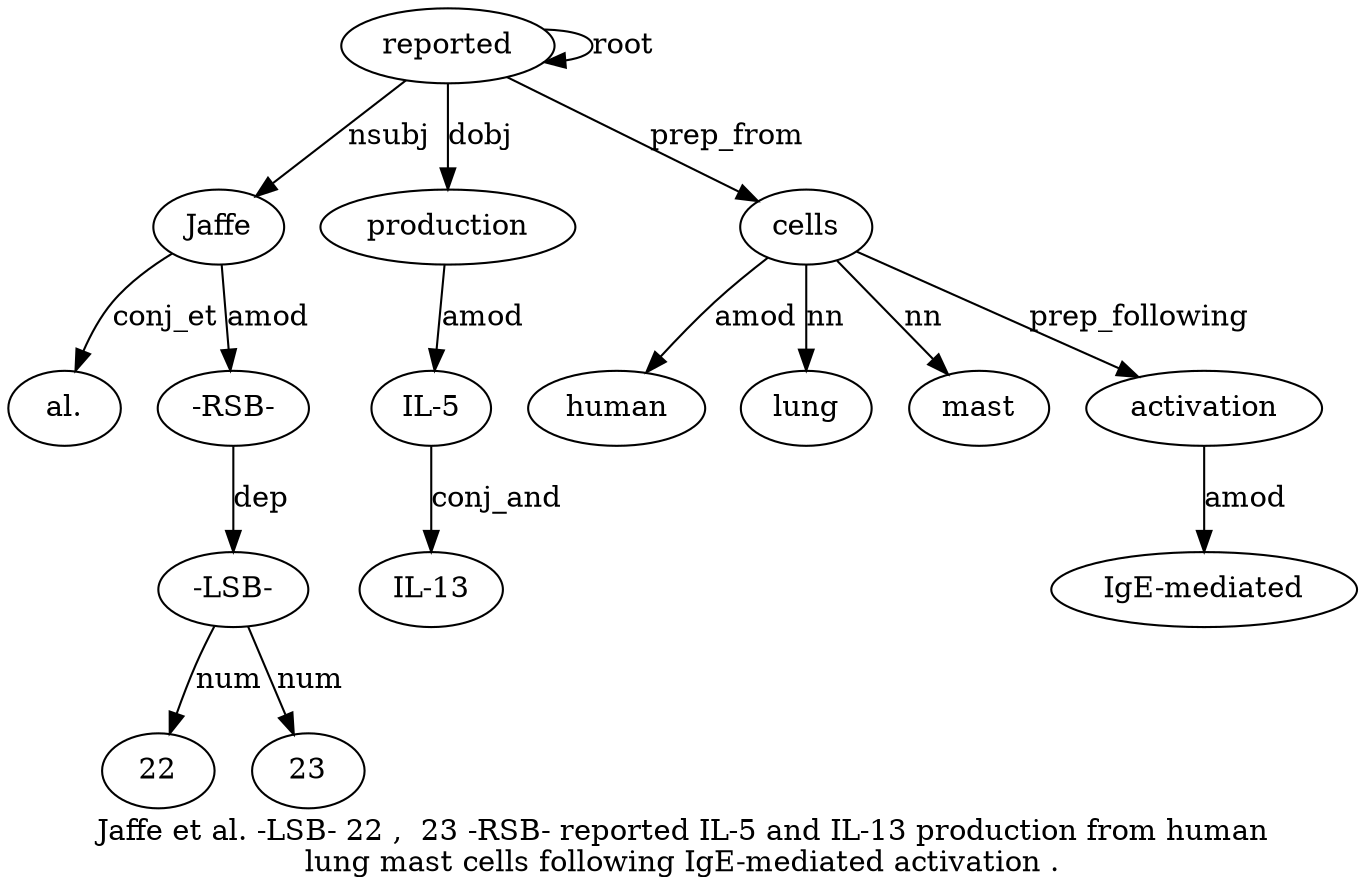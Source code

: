 digraph "Jaffe et al. -LSB- 22 ,  23 -RSB- reported IL-5 and IL-13 production from human lung mast cells following IgE-mediated activation ." {
label="Jaffe et al. -LSB- 22 ,  23 -RSB- reported IL-5 and IL-13 production from human
lung mast cells following IgE-mediated activation .";
reported9 [style=filled, fillcolor=white, label=reported];
Jaffe1 [style=filled, fillcolor=white, label=Jaffe];
reported9 -> Jaffe1  [label=nsubj];
"al.3" [style=filled, fillcolor=white, label="al."];
Jaffe1 -> "al.3"  [label=conj_et];
"-RSB-8" [style=filled, fillcolor=white, label="-RSB-"];
"-LSB-4" [style=filled, fillcolor=white, label="-LSB-"];
"-RSB-8" -> "-LSB-4"  [label=dep];
225 [style=filled, fillcolor=white, label=22];
"-LSB-4" -> 225  [label=num];
237 [style=filled, fillcolor=white, label=23];
"-LSB-4" -> 237  [label=num];
Jaffe1 -> "-RSB-8"  [label=amod];
reported9 -> reported9  [label=root];
production13 [style=filled, fillcolor=white, label=production];
"IL-510" [style=filled, fillcolor=white, label="IL-5"];
production13 -> "IL-510"  [label=amod];
"IL-132" [style=filled, fillcolor=white, label="IL-13"];
"IL-510" -> "IL-132"  [label=conj_and];
reported9 -> production13  [label=dobj];
cells18 [style=filled, fillcolor=white, label=cells];
human15 [style=filled, fillcolor=white, label=human];
cells18 -> human15  [label=amod];
lung16 [style=filled, fillcolor=white, label=lung];
cells18 -> lung16  [label=nn];
mast17 [style=filled, fillcolor=white, label=mast];
cells18 -> mast17  [label=nn];
reported9 -> cells18  [label=prep_from];
activation21 [style=filled, fillcolor=white, label=activation];
"IgE-mediated20" [style=filled, fillcolor=white, label="IgE-mediated"];
activation21 -> "IgE-mediated20"  [label=amod];
cells18 -> activation21  [label=prep_following];
}
